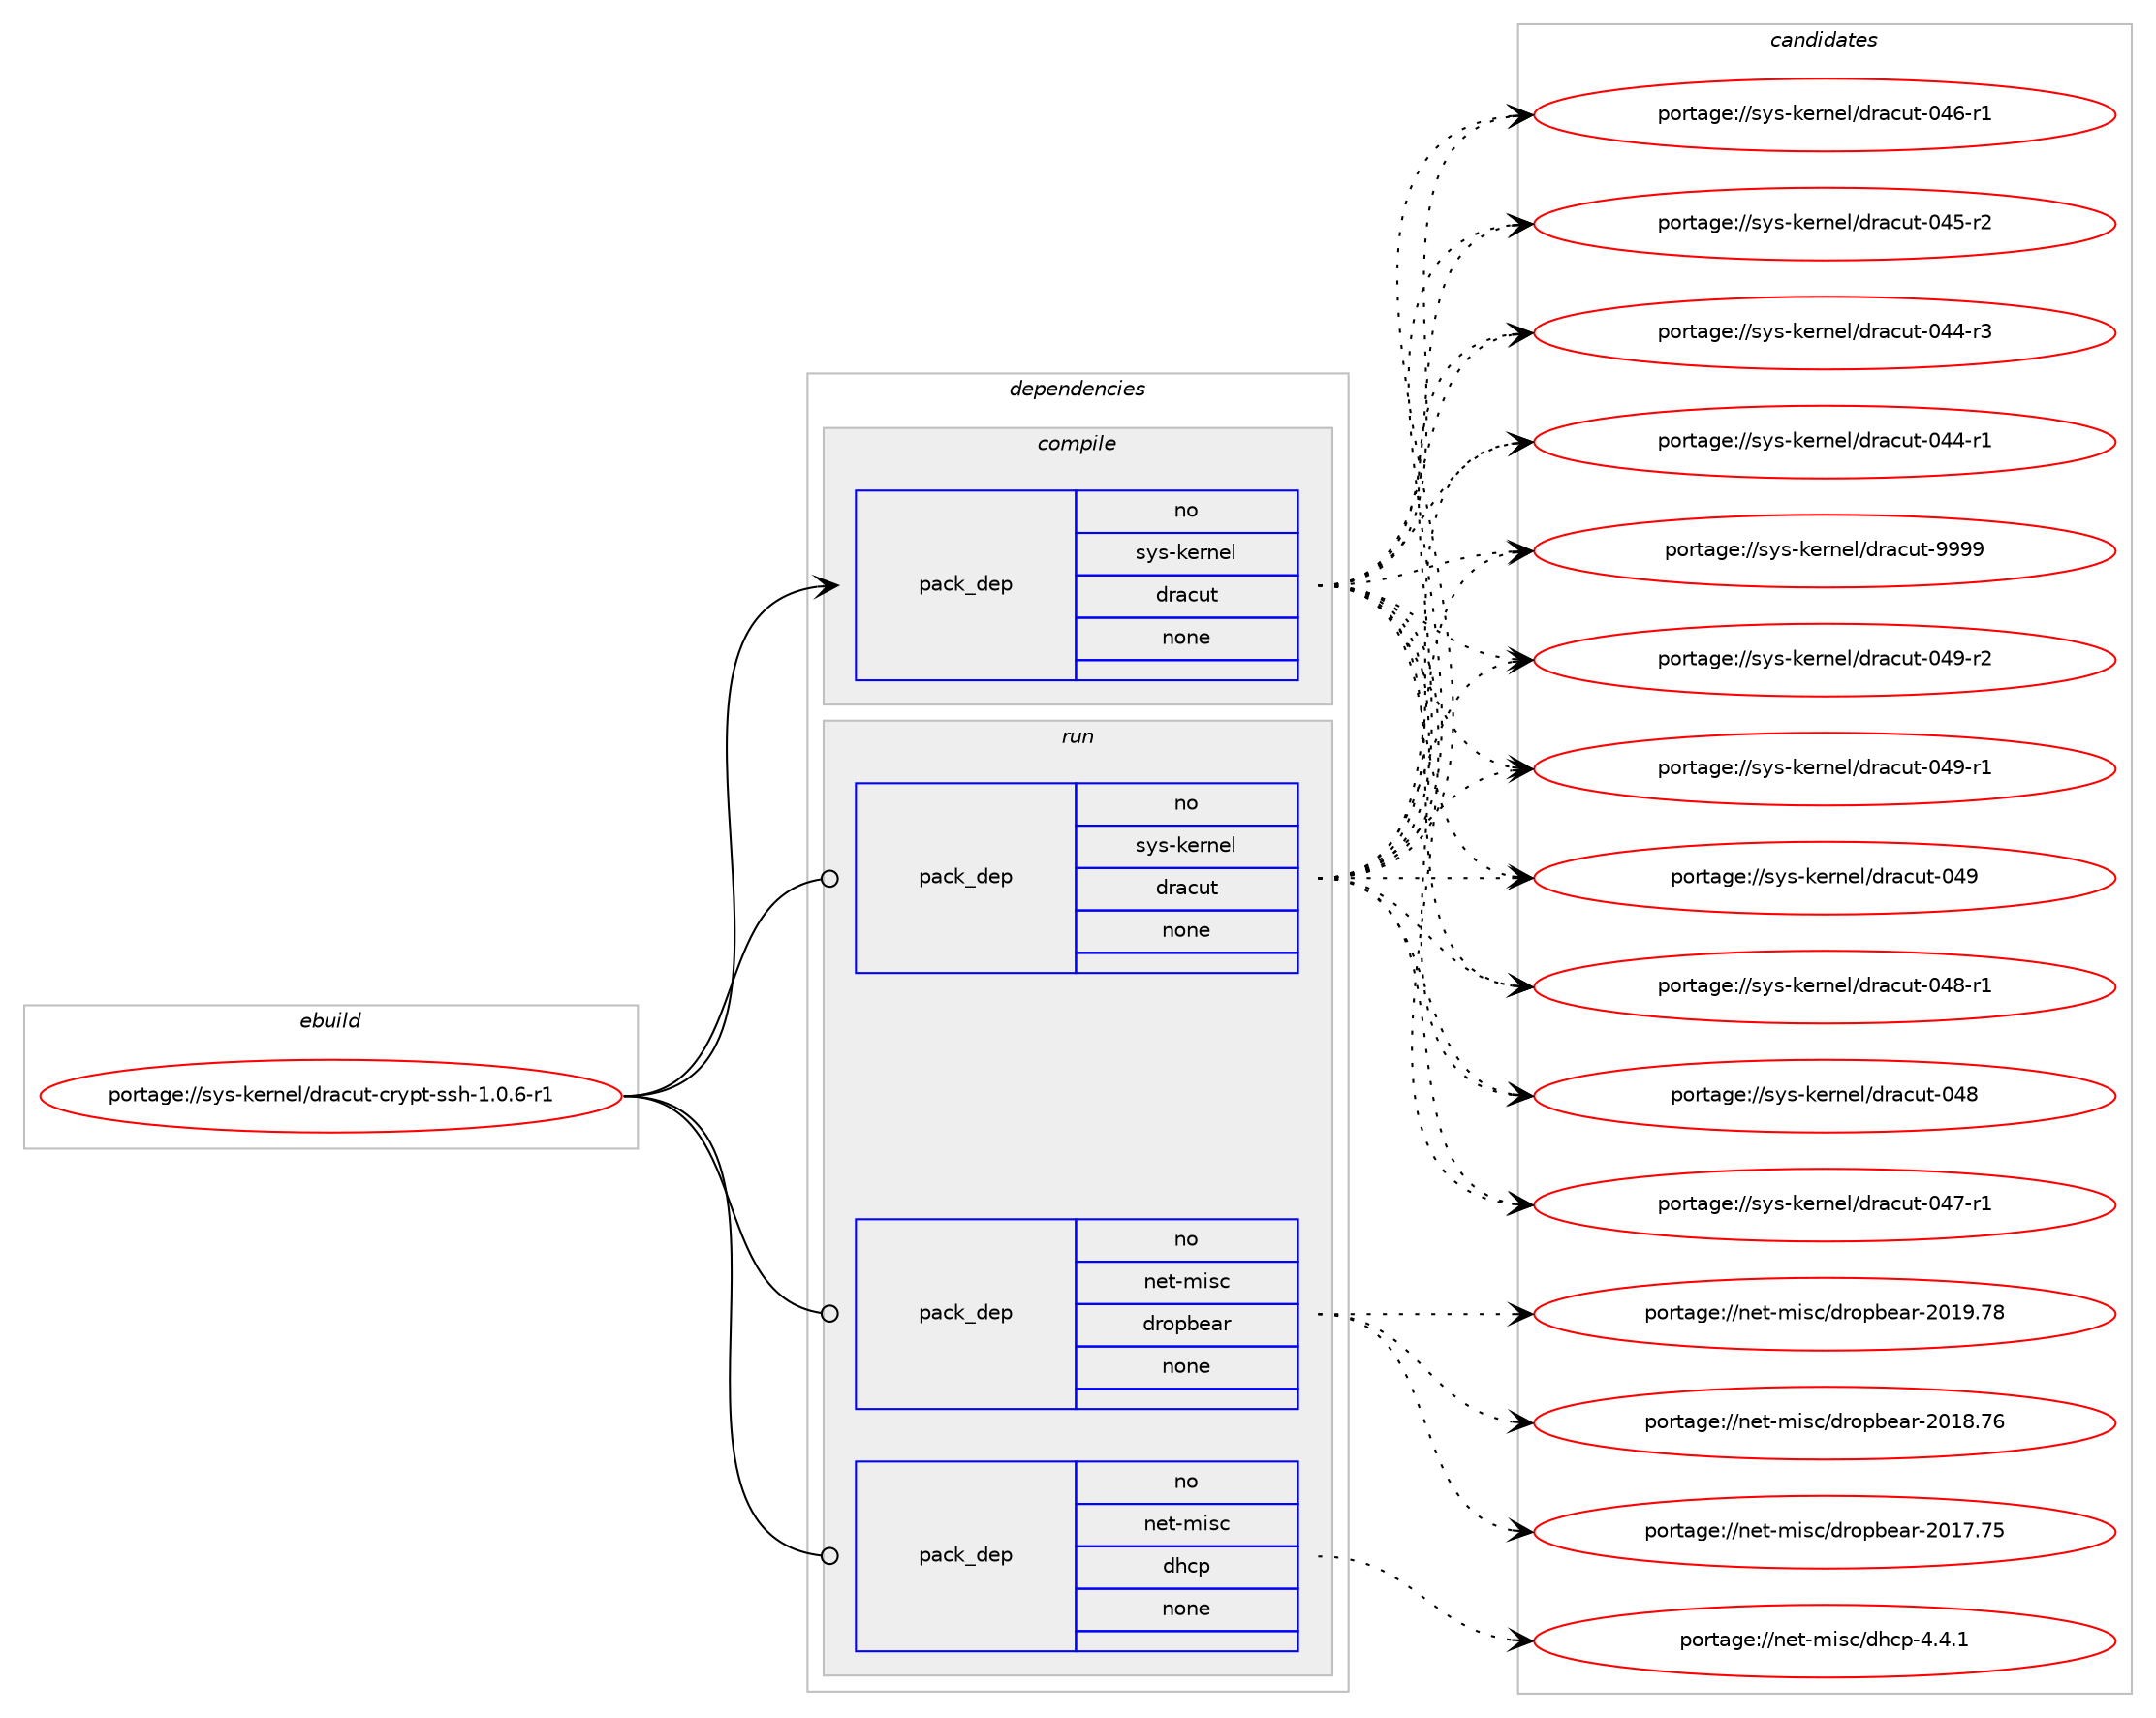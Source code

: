 digraph prolog {

# *************
# Graph options
# *************

newrank=true;
concentrate=true;
compound=true;
graph [rankdir=LR,fontname=Helvetica,fontsize=10,ranksep=1.5];#, ranksep=2.5, nodesep=0.2];
edge  [arrowhead=vee];
node  [fontname=Helvetica,fontsize=10];

# **********
# The ebuild
# **********

subgraph cluster_leftcol {
color=gray;
rank=same;
label=<<i>ebuild</i>>;
id [label="portage://sys-kernel/dracut-crypt-ssh-1.0.6-r1", color=red, width=4, href="../sys-kernel/dracut-crypt-ssh-1.0.6-r1.svg"];
}

# ****************
# The dependencies
# ****************

subgraph cluster_midcol {
color=gray;
label=<<i>dependencies</i>>;
subgraph cluster_compile {
fillcolor="#eeeeee";
style=filled;
label=<<i>compile</i>>;
subgraph pack333 {
dependency444 [label=<<TABLE BORDER="0" CELLBORDER="1" CELLSPACING="0" CELLPADDING="4" WIDTH="220"><TR><TD ROWSPAN="6" CELLPADDING="30">pack_dep</TD></TR><TR><TD WIDTH="110">no</TD></TR><TR><TD>sys-kernel</TD></TR><TR><TD>dracut</TD></TR><TR><TD>none</TD></TR><TR><TD></TD></TR></TABLE>>, shape=none, color=blue];
}
id:e -> dependency444:w [weight=20,style="solid",arrowhead="vee"];
}
subgraph cluster_compileandrun {
fillcolor="#eeeeee";
style=filled;
label=<<i>compile and run</i>>;
}
subgraph cluster_run {
fillcolor="#eeeeee";
style=filled;
label=<<i>run</i>>;
subgraph pack334 {
dependency445 [label=<<TABLE BORDER="0" CELLBORDER="1" CELLSPACING="0" CELLPADDING="4" WIDTH="220"><TR><TD ROWSPAN="6" CELLPADDING="30">pack_dep</TD></TR><TR><TD WIDTH="110">no</TD></TR><TR><TD>net-misc</TD></TR><TR><TD>dhcp</TD></TR><TR><TD>none</TD></TR><TR><TD></TD></TR></TABLE>>, shape=none, color=blue];
}
id:e -> dependency445:w [weight=20,style="solid",arrowhead="odot"];
subgraph pack335 {
dependency446 [label=<<TABLE BORDER="0" CELLBORDER="1" CELLSPACING="0" CELLPADDING="4" WIDTH="220"><TR><TD ROWSPAN="6" CELLPADDING="30">pack_dep</TD></TR><TR><TD WIDTH="110">no</TD></TR><TR><TD>net-misc</TD></TR><TR><TD>dropbear</TD></TR><TR><TD>none</TD></TR><TR><TD></TD></TR></TABLE>>, shape=none, color=blue];
}
id:e -> dependency446:w [weight=20,style="solid",arrowhead="odot"];
subgraph pack336 {
dependency447 [label=<<TABLE BORDER="0" CELLBORDER="1" CELLSPACING="0" CELLPADDING="4" WIDTH="220"><TR><TD ROWSPAN="6" CELLPADDING="30">pack_dep</TD></TR><TR><TD WIDTH="110">no</TD></TR><TR><TD>sys-kernel</TD></TR><TR><TD>dracut</TD></TR><TR><TD>none</TD></TR><TR><TD></TD></TR></TABLE>>, shape=none, color=blue];
}
id:e -> dependency447:w [weight=20,style="solid",arrowhead="odot"];
}
}

# **************
# The candidates
# **************

subgraph cluster_choices {
rank=same;
color=gray;
label=<<i>candidates</i>>;

subgraph choice333 {
color=black;
nodesep=1;
choiceportage115121115451071011141101011084710011497991171164557575757 [label="portage://sys-kernel/dracut-9999", color=red, width=4,href="../sys-kernel/dracut-9999.svg"];
choiceportage11512111545107101114110101108471001149799117116454852574511450 [label="portage://sys-kernel/dracut-049-r2", color=red, width=4,href="../sys-kernel/dracut-049-r2.svg"];
choiceportage11512111545107101114110101108471001149799117116454852574511449 [label="portage://sys-kernel/dracut-049-r1", color=red, width=4,href="../sys-kernel/dracut-049-r1.svg"];
choiceportage1151211154510710111411010110847100114979911711645485257 [label="portage://sys-kernel/dracut-049", color=red, width=4,href="../sys-kernel/dracut-049.svg"];
choiceportage11512111545107101114110101108471001149799117116454852564511449 [label="portage://sys-kernel/dracut-048-r1", color=red, width=4,href="../sys-kernel/dracut-048-r1.svg"];
choiceportage1151211154510710111411010110847100114979911711645485256 [label="portage://sys-kernel/dracut-048", color=red, width=4,href="../sys-kernel/dracut-048.svg"];
choiceportage11512111545107101114110101108471001149799117116454852554511449 [label="portage://sys-kernel/dracut-047-r1", color=red, width=4,href="../sys-kernel/dracut-047-r1.svg"];
choiceportage11512111545107101114110101108471001149799117116454852544511449 [label="portage://sys-kernel/dracut-046-r1", color=red, width=4,href="../sys-kernel/dracut-046-r1.svg"];
choiceportage11512111545107101114110101108471001149799117116454852534511450 [label="portage://sys-kernel/dracut-045-r2", color=red, width=4,href="../sys-kernel/dracut-045-r2.svg"];
choiceportage11512111545107101114110101108471001149799117116454852524511451 [label="portage://sys-kernel/dracut-044-r3", color=red, width=4,href="../sys-kernel/dracut-044-r3.svg"];
choiceportage11512111545107101114110101108471001149799117116454852524511449 [label="portage://sys-kernel/dracut-044-r1", color=red, width=4,href="../sys-kernel/dracut-044-r1.svg"];
dependency444:e -> choiceportage115121115451071011141101011084710011497991171164557575757:w [style=dotted,weight="100"];
dependency444:e -> choiceportage11512111545107101114110101108471001149799117116454852574511450:w [style=dotted,weight="100"];
dependency444:e -> choiceportage11512111545107101114110101108471001149799117116454852574511449:w [style=dotted,weight="100"];
dependency444:e -> choiceportage1151211154510710111411010110847100114979911711645485257:w [style=dotted,weight="100"];
dependency444:e -> choiceportage11512111545107101114110101108471001149799117116454852564511449:w [style=dotted,weight="100"];
dependency444:e -> choiceportage1151211154510710111411010110847100114979911711645485256:w [style=dotted,weight="100"];
dependency444:e -> choiceportage11512111545107101114110101108471001149799117116454852554511449:w [style=dotted,weight="100"];
dependency444:e -> choiceportage11512111545107101114110101108471001149799117116454852544511449:w [style=dotted,weight="100"];
dependency444:e -> choiceportage11512111545107101114110101108471001149799117116454852534511450:w [style=dotted,weight="100"];
dependency444:e -> choiceportage11512111545107101114110101108471001149799117116454852524511451:w [style=dotted,weight="100"];
dependency444:e -> choiceportage11512111545107101114110101108471001149799117116454852524511449:w [style=dotted,weight="100"];
}
subgraph choice334 {
color=black;
nodesep=1;
choiceportage11010111645109105115994710010499112455246524649 [label="portage://net-misc/dhcp-4.4.1", color=red, width=4,href="../net-misc/dhcp-4.4.1.svg"];
dependency445:e -> choiceportage11010111645109105115994710010499112455246524649:w [style=dotted,weight="100"];
}
subgraph choice335 {
color=black;
nodesep=1;
choiceportage11010111645109105115994710011411111298101971144550484957465556 [label="portage://net-misc/dropbear-2019.78", color=red, width=4,href="../net-misc/dropbear-2019.78.svg"];
choiceportage11010111645109105115994710011411111298101971144550484956465554 [label="portage://net-misc/dropbear-2018.76", color=red, width=4,href="../net-misc/dropbear-2018.76.svg"];
choiceportage11010111645109105115994710011411111298101971144550484955465553 [label="portage://net-misc/dropbear-2017.75", color=red, width=4,href="../net-misc/dropbear-2017.75.svg"];
dependency446:e -> choiceportage11010111645109105115994710011411111298101971144550484957465556:w [style=dotted,weight="100"];
dependency446:e -> choiceportage11010111645109105115994710011411111298101971144550484956465554:w [style=dotted,weight="100"];
dependency446:e -> choiceportage11010111645109105115994710011411111298101971144550484955465553:w [style=dotted,weight="100"];
}
subgraph choice336 {
color=black;
nodesep=1;
choiceportage115121115451071011141101011084710011497991171164557575757 [label="portage://sys-kernel/dracut-9999", color=red, width=4,href="../sys-kernel/dracut-9999.svg"];
choiceportage11512111545107101114110101108471001149799117116454852574511450 [label="portage://sys-kernel/dracut-049-r2", color=red, width=4,href="../sys-kernel/dracut-049-r2.svg"];
choiceportage11512111545107101114110101108471001149799117116454852574511449 [label="portage://sys-kernel/dracut-049-r1", color=red, width=4,href="../sys-kernel/dracut-049-r1.svg"];
choiceportage1151211154510710111411010110847100114979911711645485257 [label="portage://sys-kernel/dracut-049", color=red, width=4,href="../sys-kernel/dracut-049.svg"];
choiceportage11512111545107101114110101108471001149799117116454852564511449 [label="portage://sys-kernel/dracut-048-r1", color=red, width=4,href="../sys-kernel/dracut-048-r1.svg"];
choiceportage1151211154510710111411010110847100114979911711645485256 [label="portage://sys-kernel/dracut-048", color=red, width=4,href="../sys-kernel/dracut-048.svg"];
choiceportage11512111545107101114110101108471001149799117116454852554511449 [label="portage://sys-kernel/dracut-047-r1", color=red, width=4,href="../sys-kernel/dracut-047-r1.svg"];
choiceportage11512111545107101114110101108471001149799117116454852544511449 [label="portage://sys-kernel/dracut-046-r1", color=red, width=4,href="../sys-kernel/dracut-046-r1.svg"];
choiceportage11512111545107101114110101108471001149799117116454852534511450 [label="portage://sys-kernel/dracut-045-r2", color=red, width=4,href="../sys-kernel/dracut-045-r2.svg"];
choiceportage11512111545107101114110101108471001149799117116454852524511451 [label="portage://sys-kernel/dracut-044-r3", color=red, width=4,href="../sys-kernel/dracut-044-r3.svg"];
choiceportage11512111545107101114110101108471001149799117116454852524511449 [label="portage://sys-kernel/dracut-044-r1", color=red, width=4,href="../sys-kernel/dracut-044-r1.svg"];
dependency447:e -> choiceportage115121115451071011141101011084710011497991171164557575757:w [style=dotted,weight="100"];
dependency447:e -> choiceportage11512111545107101114110101108471001149799117116454852574511450:w [style=dotted,weight="100"];
dependency447:e -> choiceportage11512111545107101114110101108471001149799117116454852574511449:w [style=dotted,weight="100"];
dependency447:e -> choiceportage1151211154510710111411010110847100114979911711645485257:w [style=dotted,weight="100"];
dependency447:e -> choiceportage11512111545107101114110101108471001149799117116454852564511449:w [style=dotted,weight="100"];
dependency447:e -> choiceportage1151211154510710111411010110847100114979911711645485256:w [style=dotted,weight="100"];
dependency447:e -> choiceportage11512111545107101114110101108471001149799117116454852554511449:w [style=dotted,weight="100"];
dependency447:e -> choiceportage11512111545107101114110101108471001149799117116454852544511449:w [style=dotted,weight="100"];
dependency447:e -> choiceportage11512111545107101114110101108471001149799117116454852534511450:w [style=dotted,weight="100"];
dependency447:e -> choiceportage11512111545107101114110101108471001149799117116454852524511451:w [style=dotted,weight="100"];
dependency447:e -> choiceportage11512111545107101114110101108471001149799117116454852524511449:w [style=dotted,weight="100"];
}
}

}
